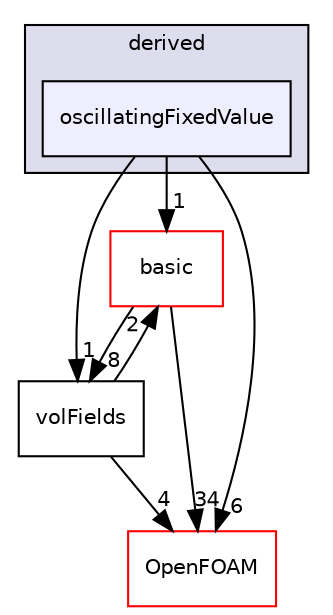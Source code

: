 digraph "src/finiteVolume/fields/fvPatchFields/derived/oscillatingFixedValue" {
  bgcolor=transparent;
  compound=true
  node [ fontsize="10", fontname="Helvetica"];
  edge [ labelfontsize="10", labelfontname="Helvetica"];
  subgraph clusterdir_ece9aa6b5af9a7776a75b0c1993b0910 {
    graph [ bgcolor="#ddddee", pencolor="black", label="derived" fontname="Helvetica", fontsize="10", URL="dir_ece9aa6b5af9a7776a75b0c1993b0910.html"]
  dir_aed0ab2945843fc7423999784773bbf0 [shape=box, label="oscillatingFixedValue", style="filled", fillcolor="#eeeeff", pencolor="black", URL="dir_aed0ab2945843fc7423999784773bbf0.html"];
  }
  dir_546b14c9025d30bb5b92fa069dbdd82c [shape=box label="basic" color="red" URL="dir_546b14c9025d30bb5b92fa069dbdd82c.html"];
  dir_bd8bf7fa65467c460a50eacc456ce356 [shape=box label="volFields" URL="dir_bd8bf7fa65467c460a50eacc456ce356.html"];
  dir_c5473ff19b20e6ec4dfe5c310b3778a8 [shape=box label="OpenFOAM" color="red" URL="dir_c5473ff19b20e6ec4dfe5c310b3778a8.html"];
  dir_546b14c9025d30bb5b92fa069dbdd82c->dir_bd8bf7fa65467c460a50eacc456ce356 [headlabel="8", labeldistance=1.5 headhref="dir_000933_001053.html"];
  dir_546b14c9025d30bb5b92fa069dbdd82c->dir_c5473ff19b20e6ec4dfe5c310b3778a8 [headlabel="34", labeldistance=1.5 headhref="dir_000933_001888.html"];
  dir_bd8bf7fa65467c460a50eacc456ce356->dir_546b14c9025d30bb5b92fa069dbdd82c [headlabel="2", labeldistance=1.5 headhref="dir_001053_000933.html"];
  dir_bd8bf7fa65467c460a50eacc456ce356->dir_c5473ff19b20e6ec4dfe5c310b3778a8 [headlabel="4", labeldistance=1.5 headhref="dir_001053_001888.html"];
  dir_aed0ab2945843fc7423999784773bbf0->dir_546b14c9025d30bb5b92fa069dbdd82c [headlabel="1", labeldistance=1.5 headhref="dir_000991_000933.html"];
  dir_aed0ab2945843fc7423999784773bbf0->dir_bd8bf7fa65467c460a50eacc456ce356 [headlabel="1", labeldistance=1.5 headhref="dir_000991_001053.html"];
  dir_aed0ab2945843fc7423999784773bbf0->dir_c5473ff19b20e6ec4dfe5c310b3778a8 [headlabel="6", labeldistance=1.5 headhref="dir_000991_001888.html"];
}
